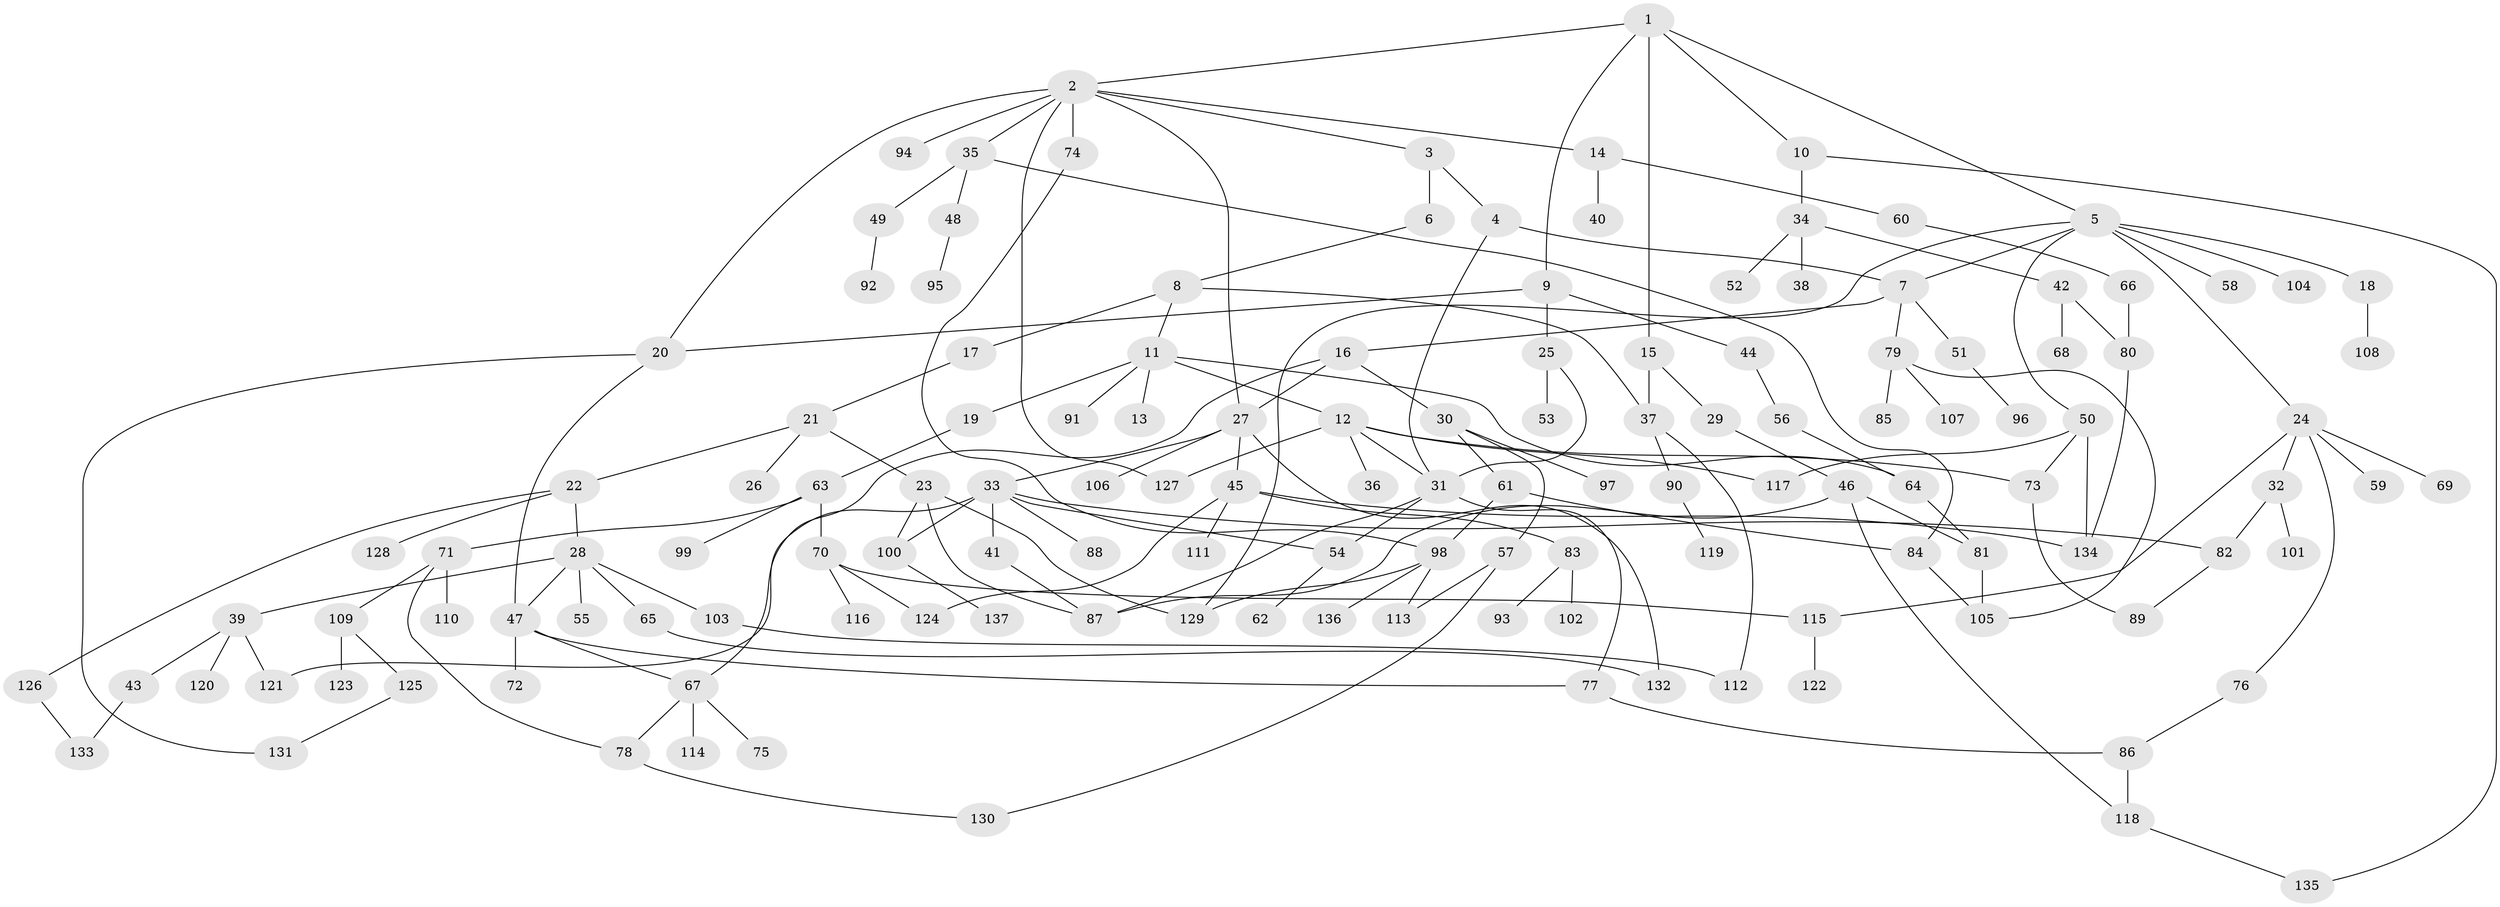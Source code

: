 // Generated by graph-tools (version 1.1) at 2025/42/03/09/25 04:42:51]
// undirected, 137 vertices, 179 edges
graph export_dot {
graph [start="1"]
  node [color=gray90,style=filled];
  1;
  2;
  3;
  4;
  5;
  6;
  7;
  8;
  9;
  10;
  11;
  12;
  13;
  14;
  15;
  16;
  17;
  18;
  19;
  20;
  21;
  22;
  23;
  24;
  25;
  26;
  27;
  28;
  29;
  30;
  31;
  32;
  33;
  34;
  35;
  36;
  37;
  38;
  39;
  40;
  41;
  42;
  43;
  44;
  45;
  46;
  47;
  48;
  49;
  50;
  51;
  52;
  53;
  54;
  55;
  56;
  57;
  58;
  59;
  60;
  61;
  62;
  63;
  64;
  65;
  66;
  67;
  68;
  69;
  70;
  71;
  72;
  73;
  74;
  75;
  76;
  77;
  78;
  79;
  80;
  81;
  82;
  83;
  84;
  85;
  86;
  87;
  88;
  89;
  90;
  91;
  92;
  93;
  94;
  95;
  96;
  97;
  98;
  99;
  100;
  101;
  102;
  103;
  104;
  105;
  106;
  107;
  108;
  109;
  110;
  111;
  112;
  113;
  114;
  115;
  116;
  117;
  118;
  119;
  120;
  121;
  122;
  123;
  124;
  125;
  126;
  127;
  128;
  129;
  130;
  131;
  132;
  133;
  134;
  135;
  136;
  137;
  1 -- 2;
  1 -- 5;
  1 -- 9;
  1 -- 10;
  1 -- 15;
  2 -- 3;
  2 -- 14;
  2 -- 20;
  2 -- 35;
  2 -- 74;
  2 -- 94;
  2 -- 27;
  2 -- 127;
  3 -- 4;
  3 -- 6;
  4 -- 31;
  4 -- 7;
  5 -- 7;
  5 -- 18;
  5 -- 24;
  5 -- 50;
  5 -- 58;
  5 -- 104;
  5 -- 129;
  6 -- 8;
  7 -- 16;
  7 -- 51;
  7 -- 79;
  8 -- 11;
  8 -- 17;
  8 -- 37;
  9 -- 25;
  9 -- 44;
  9 -- 20;
  10 -- 34;
  10 -- 135;
  11 -- 12;
  11 -- 13;
  11 -- 19;
  11 -- 64;
  11 -- 91;
  12 -- 36;
  12 -- 73;
  12 -- 127;
  12 -- 117;
  12 -- 31;
  14 -- 40;
  14 -- 60;
  15 -- 29;
  15 -- 37;
  16 -- 27;
  16 -- 30;
  16 -- 67;
  17 -- 21;
  18 -- 108;
  19 -- 63;
  20 -- 131;
  20 -- 47;
  21 -- 22;
  21 -- 23;
  21 -- 26;
  22 -- 28;
  22 -- 126;
  22 -- 128;
  23 -- 129;
  23 -- 100;
  23 -- 87;
  24 -- 32;
  24 -- 59;
  24 -- 69;
  24 -- 76;
  24 -- 115;
  25 -- 53;
  25 -- 31;
  27 -- 33;
  27 -- 45;
  27 -- 106;
  27 -- 132;
  28 -- 39;
  28 -- 47;
  28 -- 55;
  28 -- 65;
  28 -- 103;
  29 -- 46;
  30 -- 57;
  30 -- 61;
  30 -- 97;
  31 -- 54;
  31 -- 77;
  31 -- 87;
  32 -- 101;
  32 -- 82;
  33 -- 41;
  33 -- 82;
  33 -- 88;
  33 -- 100;
  33 -- 54;
  33 -- 121;
  34 -- 38;
  34 -- 42;
  34 -- 52;
  35 -- 48;
  35 -- 49;
  35 -- 84;
  37 -- 90;
  37 -- 112;
  39 -- 43;
  39 -- 120;
  39 -- 121;
  41 -- 87;
  42 -- 68;
  42 -- 80;
  43 -- 133;
  44 -- 56;
  45 -- 83;
  45 -- 111;
  45 -- 134;
  45 -- 124;
  46 -- 87;
  46 -- 118;
  46 -- 81;
  47 -- 67;
  47 -- 72;
  47 -- 77;
  48 -- 95;
  49 -- 92;
  50 -- 117;
  50 -- 134;
  50 -- 73;
  51 -- 96;
  54 -- 62;
  56 -- 64;
  57 -- 130;
  57 -- 113;
  60 -- 66;
  61 -- 98;
  61 -- 84;
  63 -- 70;
  63 -- 71;
  63 -- 99;
  64 -- 81;
  65 -- 132;
  66 -- 80;
  67 -- 75;
  67 -- 114;
  67 -- 78;
  70 -- 115;
  70 -- 116;
  70 -- 124;
  71 -- 78;
  71 -- 109;
  71 -- 110;
  73 -- 89;
  74 -- 98;
  76 -- 86;
  77 -- 86;
  78 -- 130;
  79 -- 85;
  79 -- 107;
  79 -- 105;
  80 -- 134;
  81 -- 105;
  82 -- 89;
  83 -- 93;
  83 -- 102;
  84 -- 105;
  86 -- 118;
  90 -- 119;
  98 -- 113;
  98 -- 129;
  98 -- 136;
  100 -- 137;
  103 -- 112;
  109 -- 123;
  109 -- 125;
  115 -- 122;
  118 -- 135;
  125 -- 131;
  126 -- 133;
}
